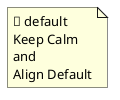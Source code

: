{
  "sha1": "gekvrhxid15vmo9oeyugfg1x4mfwxe3",
  "insertion": {
    "when": "2024-06-01T09:03:07.663Z",
    "url": "https://github.com/plantuml/plantuml/issues/134",
    "user": "plantuml@gmail.com"
  }
}
@startuml
note as N1
👑 default
Keep Calm
and
Align Default
end note
@enduml
